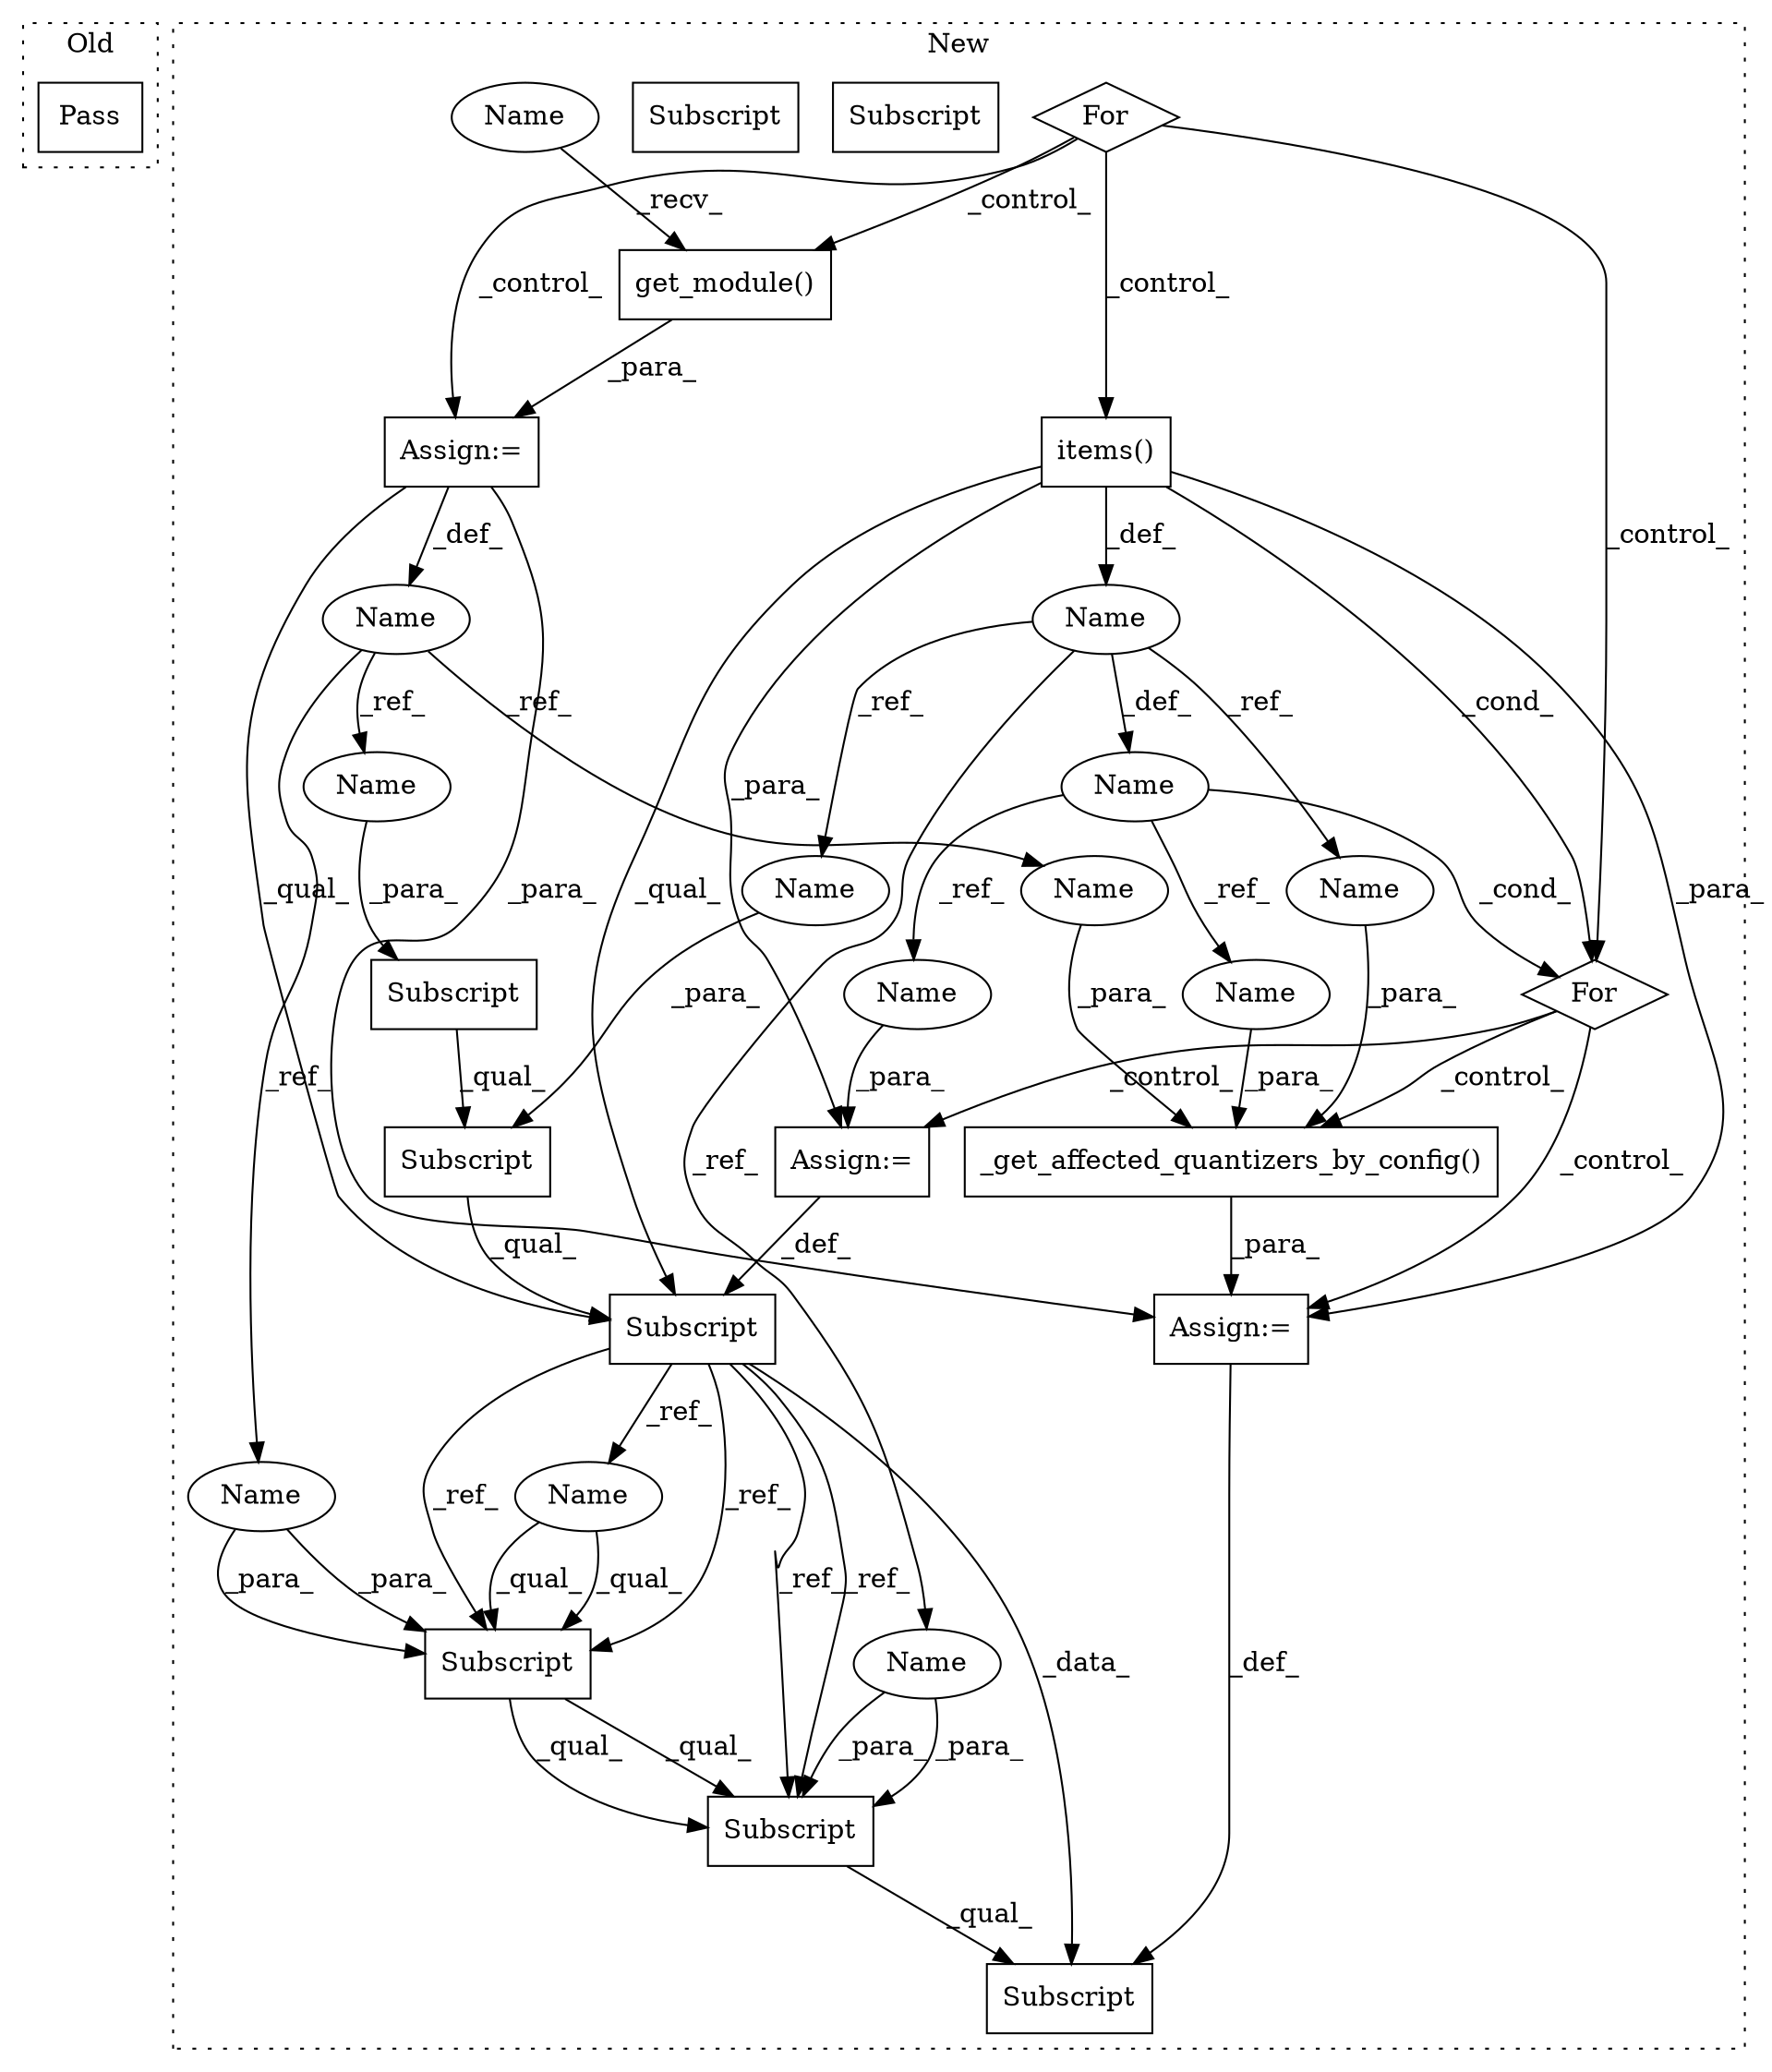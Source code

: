 digraph G {
subgraph cluster0 {
1 [label="Pass" a="62" s="17365" l="4" shape="box"];
label = "Old";
style="dotted";
}
subgraph cluster1 {
2 [label="get_module()" a="75" s="17894" l="15" shape="box"];
3 [label="For" a="107" s="17853,17872" l="4,14" shape="diamond"];
4 [label="Assign:=" a="68" s="17891" l="3" shape="box"];
5 [label="_get_affected_quantizers_by_config()" a="75" s="18173,18242" l="40,1" shape="box"];
6 [label="Subscript" a="63" s="18082,0" l="66,0" shape="box"];
7 [label="Name" a="87" s="17927" l="10" shape="ellipse"];
8 [label="Subscript" a="63" s="17998,0" l="45,0" shape="box"];
9 [label="Name" a="87" s="17886" l="5" shape="ellipse"];
10 [label="Subscript" a="63" s="17998,0" l="33,0" shape="box"];
11 [label="items()" a="75" s="17953" l="27" shape="box"];
12 [label="Subscript" a="63" s="18082,0" l="45,0" shape="box"];
13 [label="Name" a="87" s="17939" l="10" shape="ellipse"];
14 [label="Subscript" a="63" s="18082,0" l="33,0" shape="box"];
15 [label="For" a="107" s="17923,17980" l="4,18" shape="diamond"];
16 [label="Subscript" a="63" s="17998,0" l="54,0" shape="box"];
17 [label="Assign:=" a="68" s="18148" l="25" shape="box"];
18 [label="Assign:=" a="68" s="18052" l="3" shape="box"];
19 [label="Subscript" a="63" s="18082,0" l="33,0" shape="box"];
20 [label="Subscript" a="63" s="18082,0" l="45,0" shape="box"];
21 [label="Name" a="87" s="18082" l="26" shape="ellipse"];
22 [label="Name" a="87" s="18025" l="5" shape="ellipse"];
23 [label="Name" a="87" s="18109" l="5" shape="ellipse"];
24 [label="Name" a="87" s="18213" l="5" shape="ellipse"];
25 [label="Name" a="87" s="17894" l="2" shape="ellipse"];
26 [label="Name" a="87" s="18055" l="10" shape="ellipse"];
27 [label="Name" a="87" s="18232" l="10" shape="ellipse"];
28 [label="Name" a="87" s="18116" l="10" shape="ellipse"];
29 [label="Name" a="87" s="18220" l="10" shape="ellipse"];
30 [label="Name" a="87" s="18032" l="10" shape="ellipse"];
label = "New";
style="dotted";
}
2 -> 4 [label="_para_"];
3 -> 2 [label="_control_"];
3 -> 15 [label="_control_"];
3 -> 11 [label="_control_"];
3 -> 4 [label="_control_"];
4 -> 16 [label="_qual_"];
4 -> 17 [label="_para_"];
4 -> 9 [label="_def_"];
5 -> 17 [label="_para_"];
7 -> 30 [label="_ref_"];
7 -> 29 [label="_ref_"];
7 -> 13 [label="_def_"];
7 -> 28 [label="_ref_"];
8 -> 16 [label="_qual_"];
9 -> 23 [label="_ref_"];
9 -> 24 [label="_ref_"];
9 -> 22 [label="_ref_"];
10 -> 8 [label="_qual_"];
11 -> 7 [label="_def_"];
11 -> 15 [label="_cond_"];
11 -> 17 [label="_para_"];
11 -> 16 [label="_qual_"];
11 -> 18 [label="_para_"];
13 -> 26 [label="_ref_"];
13 -> 15 [label="_cond_"];
13 -> 27 [label="_ref_"];
15 -> 5 [label="_control_"];
15 -> 17 [label="_control_"];
15 -> 18 [label="_control_"];
16 -> 20 [label="_ref_"];
16 -> 20 [label="_ref_"];
16 -> 6 [label="_data_"];
16 -> 19 [label="_ref_"];
16 -> 19 [label="_ref_"];
16 -> 21 [label="_ref_"];
17 -> 6 [label="_def_"];
18 -> 16 [label="_def_"];
19 -> 20 [label="_qual_"];
19 -> 20 [label="_qual_"];
20 -> 6 [label="_qual_"];
21 -> 19 [label="_qual_"];
21 -> 19 [label="_qual_"];
22 -> 10 [label="_para_"];
23 -> 19 [label="_para_"];
23 -> 19 [label="_para_"];
24 -> 5 [label="_para_"];
25 -> 2 [label="_recv_"];
26 -> 18 [label="_para_"];
27 -> 5 [label="_para_"];
28 -> 20 [label="_para_"];
28 -> 20 [label="_para_"];
29 -> 5 [label="_para_"];
30 -> 8 [label="_para_"];
}